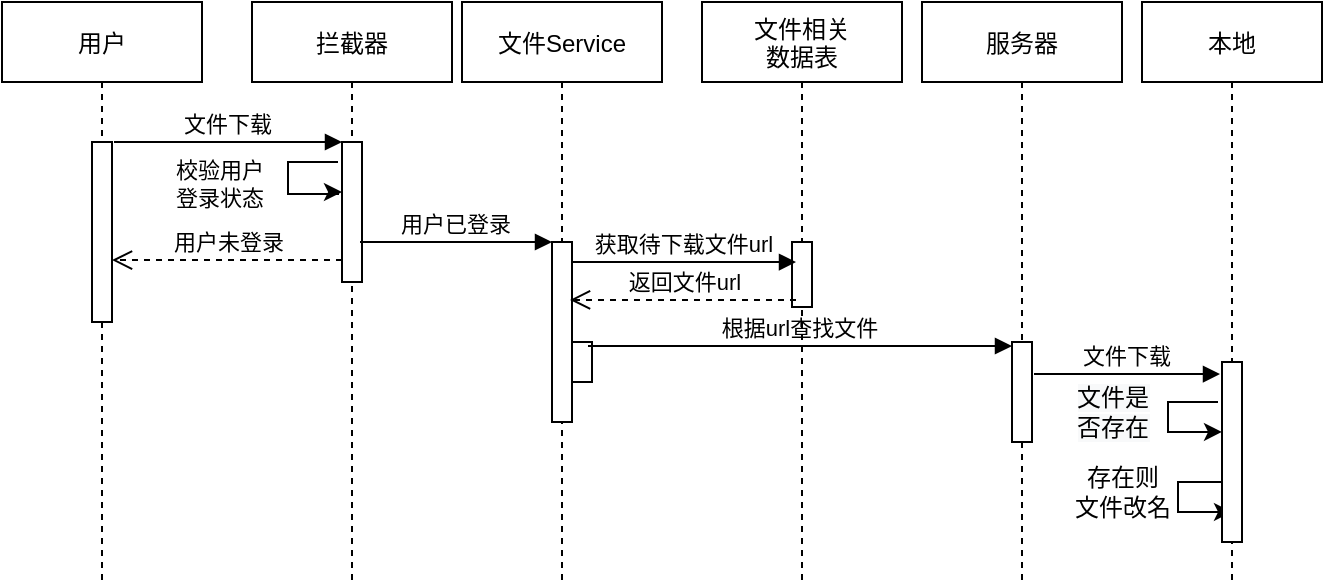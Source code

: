 <mxfile version="15.5.9" type="github">
  <diagram id="KSJ3C_OkEg-H4EBqjuEx" name="Page-1">
    <mxGraphModel dx="868" dy="482" grid="1" gridSize="10" guides="1" tooltips="1" connect="1" arrows="1" fold="1" page="1" pageScale="1" pageWidth="827" pageHeight="1169" math="0" shadow="0">
      <root>
        <mxCell id="0" />
        <mxCell id="1" parent="0" />
        <mxCell id="U1sm9fc3ti1wU6GycCgI-1" value="用户" style="shape=umlLifeline;perimeter=lifelinePerimeter;container=1;collapsible=0;recursiveResize=0;rounded=0;shadow=0;strokeWidth=1;" vertex="1" parent="1">
          <mxGeometry x="70" y="40" width="100" height="290" as="geometry" />
        </mxCell>
        <mxCell id="U1sm9fc3ti1wU6GycCgI-2" value="" style="points=[];perimeter=orthogonalPerimeter;rounded=0;shadow=0;strokeWidth=1;" vertex="1" parent="U1sm9fc3ti1wU6GycCgI-1">
          <mxGeometry x="45" y="70" width="10" height="90" as="geometry" />
        </mxCell>
        <mxCell id="U1sm9fc3ti1wU6GycCgI-3" value="文件" style="shape=umlLifeline;perimeter=lifelinePerimeter;container=1;collapsible=0;recursiveResize=0;rounded=0;shadow=0;strokeWidth=1;" vertex="1" parent="1">
          <mxGeometry x="195" y="40" width="100" height="290" as="geometry" />
        </mxCell>
        <mxCell id="U1sm9fc3ti1wU6GycCgI-4" value="拦截器" style="shape=umlLifeline;perimeter=lifelinePerimeter;container=1;collapsible=0;recursiveResize=0;rounded=0;shadow=0;strokeWidth=1;" vertex="1" parent="U1sm9fc3ti1wU6GycCgI-3">
          <mxGeometry width="100" height="290" as="geometry" />
        </mxCell>
        <mxCell id="U1sm9fc3ti1wU6GycCgI-5" value="" style="points=[];perimeter=orthogonalPerimeter;rounded=0;shadow=0;strokeWidth=1;" vertex="1" parent="U1sm9fc3ti1wU6GycCgI-4">
          <mxGeometry x="45" y="70" width="10" height="70" as="geometry" />
        </mxCell>
        <mxCell id="U1sm9fc3ti1wU6GycCgI-6" value="" style="endArrow=classic;html=1;rounded=0;edgeStyle=orthogonalEdgeStyle;entryX=0.2;entryY=0.633;entryDx=0;entryDy=0;entryPerimeter=0;" edge="1" parent="U1sm9fc3ti1wU6GycCgI-4">
          <mxGeometry width="50" height="50" relative="1" as="geometry">
            <mxPoint x="43" y="80" as="sourcePoint" />
            <mxPoint x="45" y="94.99" as="targetPoint" />
            <Array as="points">
              <mxPoint x="18" y="80" />
              <mxPoint x="18" y="96" />
              <mxPoint x="43" y="96" />
              <mxPoint x="43" y="95" />
            </Array>
          </mxGeometry>
        </mxCell>
        <mxCell id="U1sm9fc3ti1wU6GycCgI-9" value="文件下载" style="verticalAlign=bottom;endArrow=block;shadow=0;strokeWidth=1;exitX=1.1;exitY=0;exitDx=0;exitDy=0;exitPerimeter=0;" edge="1" parent="1" source="U1sm9fc3ti1wU6GycCgI-2">
          <mxGeometry relative="1" as="geometry">
            <mxPoint x="101" y="110" as="sourcePoint" />
            <mxPoint x="240" y="110" as="targetPoint" />
          </mxGeometry>
        </mxCell>
        <mxCell id="U1sm9fc3ti1wU6GycCgI-10" value="服务器" style="shape=umlLifeline;perimeter=lifelinePerimeter;container=1;collapsible=0;recursiveResize=0;rounded=0;shadow=0;strokeWidth=1;" vertex="1" parent="1">
          <mxGeometry x="530" y="40" width="100" height="290" as="geometry" />
        </mxCell>
        <mxCell id="U1sm9fc3ti1wU6GycCgI-11" value="" style="points=[];perimeter=orthogonalPerimeter;rounded=0;shadow=0;strokeWidth=1;" vertex="1" parent="U1sm9fc3ti1wU6GycCgI-10">
          <mxGeometry x="45" y="170" width="10" height="50" as="geometry" />
        </mxCell>
        <mxCell id="U1sm9fc3ti1wU6GycCgI-41" value="存在则&lt;br&gt;文件改名" style="text;html=1;align=center;verticalAlign=middle;resizable=0;points=[];autosize=1;strokeColor=none;fillColor=none;" vertex="1" parent="U1sm9fc3ti1wU6GycCgI-10">
          <mxGeometry x="70" y="230" width="60" height="30" as="geometry" />
        </mxCell>
        <mxCell id="U1sm9fc3ti1wU6GycCgI-37" value="&lt;span style=&quot;color: rgb(0 , 0 , 0) ; font-family: &amp;#34;helvetica&amp;#34; ; font-size: 12px ; font-style: normal ; font-weight: 400 ; letter-spacing: normal ; text-align: center ; text-indent: 0px ; text-transform: none ; word-spacing: 0px ; background-color: rgb(248 , 249 , 250) ; display: inline ; float: none&quot;&gt;文件是&lt;/span&gt;&lt;br style=&quot;color: rgb(0 , 0 , 0) ; font-family: &amp;#34;helvetica&amp;#34; ; font-size: 12px ; font-style: normal ; font-weight: 400 ; letter-spacing: normal ; text-align: center ; text-indent: 0px ; text-transform: none ; word-spacing: 0px ; background-color: rgb(248 , 249 , 250)&quot;&gt;&lt;span style=&quot;color: rgb(0 , 0 , 0) ; font-family: &amp;#34;helvetica&amp;#34; ; font-size: 12px ; font-style: normal ; font-weight: 400 ; letter-spacing: normal ; text-align: center ; text-indent: 0px ; text-transform: none ; word-spacing: 0px ; background-color: rgb(248 , 249 , 250) ; display: inline ; float: none&quot;&gt;否存在&lt;/span&gt;" style="text;html=1;align=center;verticalAlign=middle;resizable=0;points=[];autosize=1;strokeColor=none;fillColor=none;" vertex="1" parent="U1sm9fc3ti1wU6GycCgI-10">
          <mxGeometry x="70" y="190" width="50" height="30" as="geometry" />
        </mxCell>
        <mxCell id="U1sm9fc3ti1wU6GycCgI-12" value="&lt;div style=&quot;text-align: center&quot;&gt;&lt;font face=&quot;helvetica&quot;&gt;&lt;span style=&quot;font-size: 11px ; background-color: rgb(255 , 255 , 255)&quot;&gt;校验用户&lt;br&gt;登录状态&lt;/span&gt;&lt;/font&gt;&lt;/div&gt;" style="text;whiteSpace=wrap;html=1;" vertex="1" parent="1">
          <mxGeometry x="155" y="110" width="70" height="30" as="geometry" />
        </mxCell>
        <mxCell id="U1sm9fc3ti1wU6GycCgI-13" value="用户未登录" style="html=1;verticalAlign=bottom;endArrow=open;dashed=1;endSize=8;rounded=0;entryX=1;entryY=0.656;entryDx=0;entryDy=0;entryPerimeter=0;" edge="1" parent="1" target="U1sm9fc3ti1wU6GycCgI-2">
          <mxGeometry relative="1" as="geometry">
            <mxPoint x="240" y="169" as="sourcePoint" />
            <mxPoint x="100" y="169" as="targetPoint" />
          </mxGeometry>
        </mxCell>
        <mxCell id="U1sm9fc3ti1wU6GycCgI-15" value="文件Service" style="shape=umlLifeline;perimeter=lifelinePerimeter;container=1;collapsible=0;recursiveResize=0;rounded=0;shadow=0;strokeWidth=1;" vertex="1" parent="1">
          <mxGeometry x="300" y="40" width="100" height="290" as="geometry" />
        </mxCell>
        <mxCell id="U1sm9fc3ti1wU6GycCgI-16" value="" style="points=[];perimeter=orthogonalPerimeter;rounded=0;shadow=0;strokeWidth=1;" vertex="1" parent="U1sm9fc3ti1wU6GycCgI-15">
          <mxGeometry x="45" y="120" width="10" height="90" as="geometry" />
        </mxCell>
        <mxCell id="U1sm9fc3ti1wU6GycCgI-18" value="" style="points=[];perimeter=orthogonalPerimeter;rounded=0;shadow=0;strokeWidth=1;" vertex="1" parent="U1sm9fc3ti1wU6GycCgI-15">
          <mxGeometry x="55" y="170" width="10" height="20" as="geometry" />
        </mxCell>
        <mxCell id="U1sm9fc3ti1wU6GycCgI-21" value="用户已登录" style="verticalAlign=bottom;endArrow=block;shadow=0;strokeWidth=1;exitX=0.9;exitY=0.714;exitDx=0;exitDy=0;exitPerimeter=0;entryX=0;entryY=0;entryDx=0;entryDy=0;entryPerimeter=0;" edge="1" parent="1" source="U1sm9fc3ti1wU6GycCgI-5" target="U1sm9fc3ti1wU6GycCgI-16">
          <mxGeometry relative="1" as="geometry">
            <mxPoint x="226" y="160" as="sourcePoint" />
            <mxPoint x="370" y="160" as="targetPoint" />
          </mxGeometry>
        </mxCell>
        <mxCell id="U1sm9fc3ti1wU6GycCgI-23" value="根据url查找文件" style="verticalAlign=bottom;endArrow=block;shadow=0;strokeWidth=1;exitX=0.8;exitY=0.1;exitDx=0;exitDy=0;exitPerimeter=0;" edge="1" parent="1" source="U1sm9fc3ti1wU6GycCgI-18" target="U1sm9fc3ti1wU6GycCgI-11">
          <mxGeometry relative="1" as="geometry">
            <mxPoint x="375" y="270.04" as="sourcePoint" />
            <mxPoint x="625" y="275" as="targetPoint" />
            <Array as="points" />
          </mxGeometry>
        </mxCell>
        <mxCell id="U1sm9fc3ti1wU6GycCgI-28" value="文件相关&#xa;数据表" style="shape=umlLifeline;perimeter=lifelinePerimeter;container=1;collapsible=0;recursiveResize=0;rounded=0;shadow=0;strokeWidth=1;" vertex="1" parent="1">
          <mxGeometry x="420" y="40" width="100" height="290" as="geometry" />
        </mxCell>
        <mxCell id="U1sm9fc3ti1wU6GycCgI-29" value="" style="points=[];perimeter=orthogonalPerimeter;rounded=0;shadow=0;strokeWidth=1;" vertex="1" parent="U1sm9fc3ti1wU6GycCgI-28">
          <mxGeometry x="45" y="120" width="10" height="32.5" as="geometry" />
        </mxCell>
        <mxCell id="U1sm9fc3ti1wU6GycCgI-30" value="获取待下载文件url" style="verticalAlign=bottom;endArrow=block;shadow=0;strokeWidth=1;entryX=0.2;entryY=0.308;entryDx=0;entryDy=0;entryPerimeter=0;exitX=1;exitY=0.111;exitDx=0;exitDy=0;exitPerimeter=0;" edge="1" parent="1" source="U1sm9fc3ti1wU6GycCgI-16" target="U1sm9fc3ti1wU6GycCgI-29">
          <mxGeometry relative="1" as="geometry">
            <mxPoint x="360" y="169" as="sourcePoint" />
            <mxPoint x="480" y="177" as="targetPoint" />
            <Array as="points" />
          </mxGeometry>
        </mxCell>
        <mxCell id="U1sm9fc3ti1wU6GycCgI-31" value="返回文件url" style="html=1;verticalAlign=bottom;endArrow=open;dashed=1;endSize=8;rounded=0;entryX=0.9;entryY=0.322;entryDx=0;entryDy=0;entryPerimeter=0;exitX=0.2;exitY=0.892;exitDx=0;exitDy=0;exitPerimeter=0;" edge="1" parent="1" source="U1sm9fc3ti1wU6GycCgI-29" target="U1sm9fc3ti1wU6GycCgI-16">
          <mxGeometry relative="1" as="geometry">
            <mxPoint x="470" y="189" as="sourcePoint" />
            <mxPoint x="360" y="189" as="targetPoint" />
          </mxGeometry>
        </mxCell>
        <mxCell id="U1sm9fc3ti1wU6GycCgI-32" value="本地" style="shape=umlLifeline;perimeter=lifelinePerimeter;container=1;collapsible=0;recursiveResize=0;rounded=0;shadow=0;strokeWidth=1;" vertex="1" parent="1">
          <mxGeometry x="640" y="40" width="90" height="290" as="geometry" />
        </mxCell>
        <mxCell id="U1sm9fc3ti1wU6GycCgI-39" value="" style="endArrow=classic;html=1;rounded=0;edgeStyle=orthogonalEdgeStyle;entryX=0.2;entryY=0.633;entryDx=0;entryDy=0;entryPerimeter=0;" edge="1" parent="U1sm9fc3ti1wU6GycCgI-32">
          <mxGeometry width="50" height="50" relative="1" as="geometry">
            <mxPoint x="43" y="240" as="sourcePoint" />
            <mxPoint x="45" y="254.99" as="targetPoint" />
            <Array as="points">
              <mxPoint x="18" y="240" />
              <mxPoint x="18" y="255" />
            </Array>
          </mxGeometry>
        </mxCell>
        <mxCell id="U1sm9fc3ti1wU6GycCgI-33" value="" style="points=[];perimeter=orthogonalPerimeter;rounded=0;shadow=0;strokeWidth=1;" vertex="1" parent="U1sm9fc3ti1wU6GycCgI-32">
          <mxGeometry x="40" y="180" width="10" height="90" as="geometry" />
        </mxCell>
        <mxCell id="U1sm9fc3ti1wU6GycCgI-44" value="" style="endArrow=classic;html=1;rounded=0;edgeStyle=orthogonalEdgeStyle;entryX=0.2;entryY=0.633;entryDx=0;entryDy=0;entryPerimeter=0;" edge="1" parent="U1sm9fc3ti1wU6GycCgI-32">
          <mxGeometry width="50" height="50" relative="1" as="geometry">
            <mxPoint x="38" y="200" as="sourcePoint" />
            <mxPoint x="40" y="214.99" as="targetPoint" />
            <Array as="points">
              <mxPoint x="13" y="200" />
              <mxPoint x="13" y="215" />
            </Array>
          </mxGeometry>
        </mxCell>
        <mxCell id="U1sm9fc3ti1wU6GycCgI-34" value="文件下载" style="html=1;verticalAlign=bottom;endArrow=block;rounded=0;exitX=1.1;exitY=0.32;exitDx=0;exitDy=0;exitPerimeter=0;entryX=-0.1;entryY=0.067;entryDx=0;entryDy=0;entryPerimeter=0;" edge="1" parent="1" source="U1sm9fc3ti1wU6GycCgI-11" target="U1sm9fc3ti1wU6GycCgI-33">
          <mxGeometry width="80" relative="1" as="geometry">
            <mxPoint x="590" y="226" as="sourcePoint" />
            <mxPoint x="690" y="226" as="targetPoint" />
          </mxGeometry>
        </mxCell>
      </root>
    </mxGraphModel>
  </diagram>
</mxfile>

